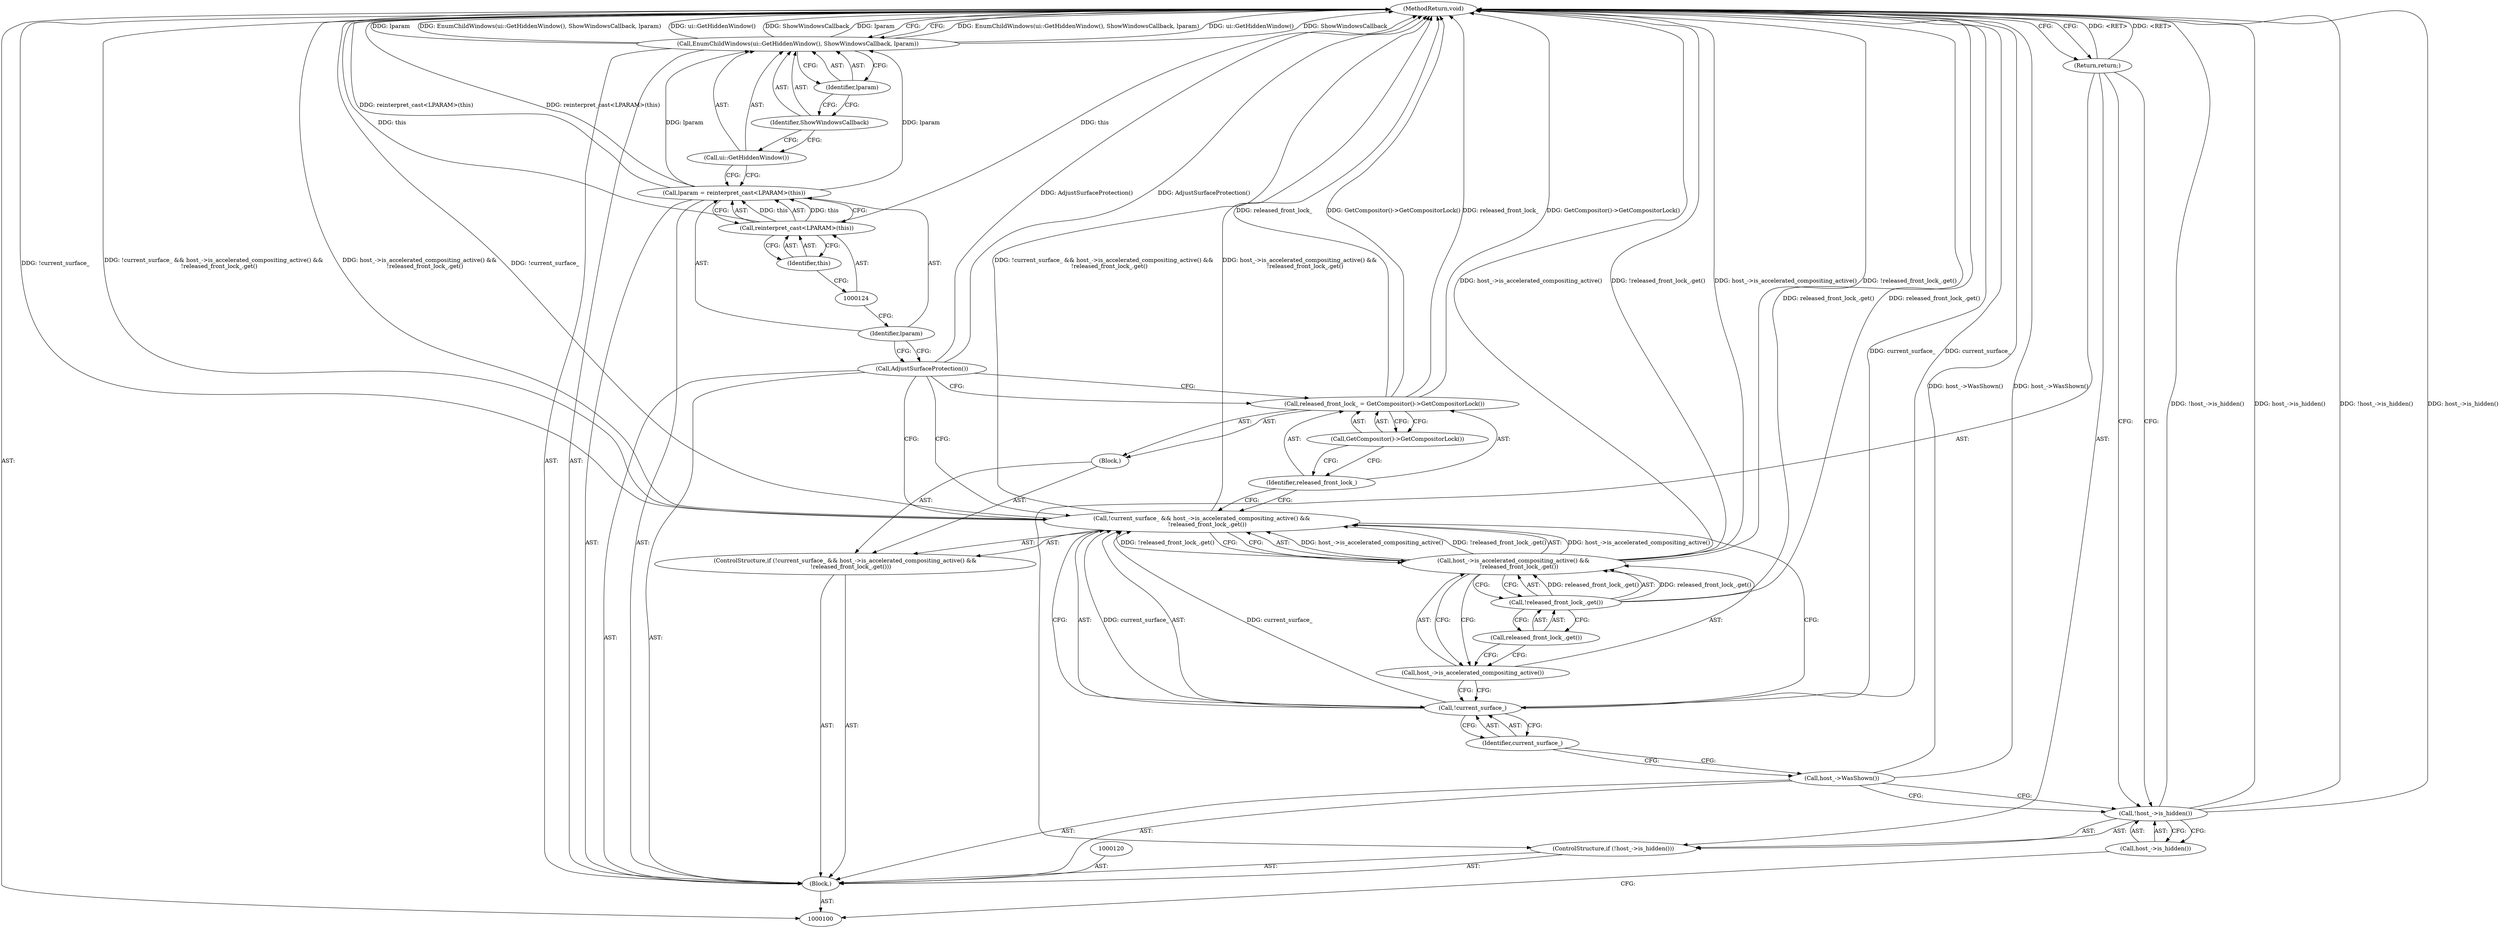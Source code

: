 digraph "1_Chrome_18d67244984a574ba2dd8779faabc0e3e34f4b76_36" {
"1000130" [label="(MethodReturn,void)"];
"1000101" [label="(Block,)"];
"1000119" [label="(Call,AdjustSurfaceProtection())"];
"1000121" [label="(Call,lparam = reinterpret_cast<LPARAM>(this))"];
"1000122" [label="(Identifier,lparam)"];
"1000123" [label="(Call,reinterpret_cast<LPARAM>(this))"];
"1000125" [label="(Identifier,this)"];
"1000127" [label="(Call,ui::GetHiddenWindow())"];
"1000126" [label="(Call,EnumChildWindows(ui::GetHiddenWindow(), ShowWindowsCallback, lparam))"];
"1000128" [label="(Identifier,ShowWindowsCallback)"];
"1000129" [label="(Identifier,lparam)"];
"1000102" [label="(ControlStructure,if (!host_->is_hidden()))"];
"1000103" [label="(Call,!host_->is_hidden())"];
"1000104" [label="(Call,host_->is_hidden())"];
"1000105" [label="(Return,return;)"];
"1000106" [label="(Call,host_->WasShown())"];
"1000107" [label="(ControlStructure,if (!current_surface_ && host_->is_accelerated_compositing_active() &&\n      !released_front_lock_.get()))"];
"1000111" [label="(Call,host_->is_accelerated_compositing_active() &&\n      !released_front_lock_.get())"];
"1000112" [label="(Call,host_->is_accelerated_compositing_active())"];
"1000108" [label="(Call,!current_surface_ && host_->is_accelerated_compositing_active() &&\n      !released_front_lock_.get())"];
"1000109" [label="(Call,!current_surface_)"];
"1000110" [label="(Identifier,current_surface_)"];
"1000115" [label="(Block,)"];
"1000113" [label="(Call,!released_front_lock_.get())"];
"1000114" [label="(Call,released_front_lock_.get())"];
"1000118" [label="(Call,GetCompositor()->GetCompositorLock())"];
"1000116" [label="(Call,released_front_lock_ = GetCompositor()->GetCompositorLock())"];
"1000117" [label="(Identifier,released_front_lock_)"];
"1000130" -> "1000100"  [label="AST: "];
"1000130" -> "1000105"  [label="CFG: "];
"1000130" -> "1000126"  [label="CFG: "];
"1000116" -> "1000130"  [label="DDG: released_front_lock_"];
"1000116" -> "1000130"  [label="DDG: GetCompositor()->GetCompositorLock()"];
"1000126" -> "1000130"  [label="DDG: EnumChildWindows(ui::GetHiddenWindow(), ShowWindowsCallback, lparam)"];
"1000126" -> "1000130"  [label="DDG: ui::GetHiddenWindow()"];
"1000126" -> "1000130"  [label="DDG: ShowWindowsCallback"];
"1000126" -> "1000130"  [label="DDG: lparam"];
"1000123" -> "1000130"  [label="DDG: this"];
"1000108" -> "1000130"  [label="DDG: !current_surface_ && host_->is_accelerated_compositing_active() &&\n      !released_front_lock_.get()"];
"1000108" -> "1000130"  [label="DDG: host_->is_accelerated_compositing_active() &&\n      !released_front_lock_.get()"];
"1000108" -> "1000130"  [label="DDG: !current_surface_"];
"1000103" -> "1000130"  [label="DDG: host_->is_hidden()"];
"1000103" -> "1000130"  [label="DDG: !host_->is_hidden()"];
"1000113" -> "1000130"  [label="DDG: released_front_lock_.get()"];
"1000121" -> "1000130"  [label="DDG: reinterpret_cast<LPARAM>(this)"];
"1000111" -> "1000130"  [label="DDG: host_->is_accelerated_compositing_active()"];
"1000111" -> "1000130"  [label="DDG: !released_front_lock_.get()"];
"1000119" -> "1000130"  [label="DDG: AdjustSurfaceProtection()"];
"1000109" -> "1000130"  [label="DDG: current_surface_"];
"1000106" -> "1000130"  [label="DDG: host_->WasShown()"];
"1000105" -> "1000130"  [label="DDG: <RET>"];
"1000101" -> "1000100"  [label="AST: "];
"1000102" -> "1000101"  [label="AST: "];
"1000106" -> "1000101"  [label="AST: "];
"1000107" -> "1000101"  [label="AST: "];
"1000119" -> "1000101"  [label="AST: "];
"1000120" -> "1000101"  [label="AST: "];
"1000121" -> "1000101"  [label="AST: "];
"1000126" -> "1000101"  [label="AST: "];
"1000119" -> "1000101"  [label="AST: "];
"1000119" -> "1000116"  [label="CFG: "];
"1000119" -> "1000108"  [label="CFG: "];
"1000122" -> "1000119"  [label="CFG: "];
"1000119" -> "1000130"  [label="DDG: AdjustSurfaceProtection()"];
"1000121" -> "1000101"  [label="AST: "];
"1000121" -> "1000123"  [label="CFG: "];
"1000122" -> "1000121"  [label="AST: "];
"1000123" -> "1000121"  [label="AST: "];
"1000127" -> "1000121"  [label="CFG: "];
"1000121" -> "1000130"  [label="DDG: reinterpret_cast<LPARAM>(this)"];
"1000123" -> "1000121"  [label="DDG: this"];
"1000121" -> "1000126"  [label="DDG: lparam"];
"1000122" -> "1000121"  [label="AST: "];
"1000122" -> "1000119"  [label="CFG: "];
"1000124" -> "1000122"  [label="CFG: "];
"1000123" -> "1000121"  [label="AST: "];
"1000123" -> "1000125"  [label="CFG: "];
"1000124" -> "1000123"  [label="AST: "];
"1000125" -> "1000123"  [label="AST: "];
"1000121" -> "1000123"  [label="CFG: "];
"1000123" -> "1000130"  [label="DDG: this"];
"1000123" -> "1000121"  [label="DDG: this"];
"1000125" -> "1000123"  [label="AST: "];
"1000125" -> "1000124"  [label="CFG: "];
"1000123" -> "1000125"  [label="CFG: "];
"1000127" -> "1000126"  [label="AST: "];
"1000127" -> "1000121"  [label="CFG: "];
"1000128" -> "1000127"  [label="CFG: "];
"1000126" -> "1000101"  [label="AST: "];
"1000126" -> "1000129"  [label="CFG: "];
"1000127" -> "1000126"  [label="AST: "];
"1000128" -> "1000126"  [label="AST: "];
"1000129" -> "1000126"  [label="AST: "];
"1000130" -> "1000126"  [label="CFG: "];
"1000126" -> "1000130"  [label="DDG: EnumChildWindows(ui::GetHiddenWindow(), ShowWindowsCallback, lparam)"];
"1000126" -> "1000130"  [label="DDG: ui::GetHiddenWindow()"];
"1000126" -> "1000130"  [label="DDG: ShowWindowsCallback"];
"1000126" -> "1000130"  [label="DDG: lparam"];
"1000121" -> "1000126"  [label="DDG: lparam"];
"1000128" -> "1000126"  [label="AST: "];
"1000128" -> "1000127"  [label="CFG: "];
"1000129" -> "1000128"  [label="CFG: "];
"1000129" -> "1000126"  [label="AST: "];
"1000129" -> "1000128"  [label="CFG: "];
"1000126" -> "1000129"  [label="CFG: "];
"1000102" -> "1000101"  [label="AST: "];
"1000103" -> "1000102"  [label="AST: "];
"1000105" -> "1000102"  [label="AST: "];
"1000103" -> "1000102"  [label="AST: "];
"1000103" -> "1000104"  [label="CFG: "];
"1000104" -> "1000103"  [label="AST: "];
"1000105" -> "1000103"  [label="CFG: "];
"1000106" -> "1000103"  [label="CFG: "];
"1000103" -> "1000130"  [label="DDG: host_->is_hidden()"];
"1000103" -> "1000130"  [label="DDG: !host_->is_hidden()"];
"1000104" -> "1000103"  [label="AST: "];
"1000104" -> "1000100"  [label="CFG: "];
"1000103" -> "1000104"  [label="CFG: "];
"1000105" -> "1000102"  [label="AST: "];
"1000105" -> "1000103"  [label="CFG: "];
"1000130" -> "1000105"  [label="CFG: "];
"1000105" -> "1000130"  [label="DDG: <RET>"];
"1000106" -> "1000101"  [label="AST: "];
"1000106" -> "1000103"  [label="CFG: "];
"1000110" -> "1000106"  [label="CFG: "];
"1000106" -> "1000130"  [label="DDG: host_->WasShown()"];
"1000107" -> "1000101"  [label="AST: "];
"1000108" -> "1000107"  [label="AST: "];
"1000115" -> "1000107"  [label="AST: "];
"1000111" -> "1000108"  [label="AST: "];
"1000111" -> "1000112"  [label="CFG: "];
"1000111" -> "1000113"  [label="CFG: "];
"1000112" -> "1000111"  [label="AST: "];
"1000113" -> "1000111"  [label="AST: "];
"1000108" -> "1000111"  [label="CFG: "];
"1000111" -> "1000130"  [label="DDG: host_->is_accelerated_compositing_active()"];
"1000111" -> "1000130"  [label="DDG: !released_front_lock_.get()"];
"1000111" -> "1000108"  [label="DDG: host_->is_accelerated_compositing_active()"];
"1000111" -> "1000108"  [label="DDG: !released_front_lock_.get()"];
"1000113" -> "1000111"  [label="DDG: released_front_lock_.get()"];
"1000112" -> "1000111"  [label="AST: "];
"1000112" -> "1000109"  [label="CFG: "];
"1000114" -> "1000112"  [label="CFG: "];
"1000111" -> "1000112"  [label="CFG: "];
"1000108" -> "1000107"  [label="AST: "];
"1000108" -> "1000109"  [label="CFG: "];
"1000108" -> "1000111"  [label="CFG: "];
"1000109" -> "1000108"  [label="AST: "];
"1000111" -> "1000108"  [label="AST: "];
"1000117" -> "1000108"  [label="CFG: "];
"1000119" -> "1000108"  [label="CFG: "];
"1000108" -> "1000130"  [label="DDG: !current_surface_ && host_->is_accelerated_compositing_active() &&\n      !released_front_lock_.get()"];
"1000108" -> "1000130"  [label="DDG: host_->is_accelerated_compositing_active() &&\n      !released_front_lock_.get()"];
"1000108" -> "1000130"  [label="DDG: !current_surface_"];
"1000109" -> "1000108"  [label="DDG: current_surface_"];
"1000111" -> "1000108"  [label="DDG: host_->is_accelerated_compositing_active()"];
"1000111" -> "1000108"  [label="DDG: !released_front_lock_.get()"];
"1000109" -> "1000108"  [label="AST: "];
"1000109" -> "1000110"  [label="CFG: "];
"1000110" -> "1000109"  [label="AST: "];
"1000112" -> "1000109"  [label="CFG: "];
"1000108" -> "1000109"  [label="CFG: "];
"1000109" -> "1000130"  [label="DDG: current_surface_"];
"1000109" -> "1000108"  [label="DDG: current_surface_"];
"1000110" -> "1000109"  [label="AST: "];
"1000110" -> "1000106"  [label="CFG: "];
"1000109" -> "1000110"  [label="CFG: "];
"1000115" -> "1000107"  [label="AST: "];
"1000116" -> "1000115"  [label="AST: "];
"1000113" -> "1000111"  [label="AST: "];
"1000113" -> "1000114"  [label="CFG: "];
"1000114" -> "1000113"  [label="AST: "];
"1000111" -> "1000113"  [label="CFG: "];
"1000113" -> "1000130"  [label="DDG: released_front_lock_.get()"];
"1000113" -> "1000111"  [label="DDG: released_front_lock_.get()"];
"1000114" -> "1000113"  [label="AST: "];
"1000114" -> "1000112"  [label="CFG: "];
"1000113" -> "1000114"  [label="CFG: "];
"1000118" -> "1000116"  [label="AST: "];
"1000118" -> "1000117"  [label="CFG: "];
"1000116" -> "1000118"  [label="CFG: "];
"1000116" -> "1000115"  [label="AST: "];
"1000116" -> "1000118"  [label="CFG: "];
"1000117" -> "1000116"  [label="AST: "];
"1000118" -> "1000116"  [label="AST: "];
"1000119" -> "1000116"  [label="CFG: "];
"1000116" -> "1000130"  [label="DDG: released_front_lock_"];
"1000116" -> "1000130"  [label="DDG: GetCompositor()->GetCompositorLock()"];
"1000117" -> "1000116"  [label="AST: "];
"1000117" -> "1000108"  [label="CFG: "];
"1000118" -> "1000117"  [label="CFG: "];
}
